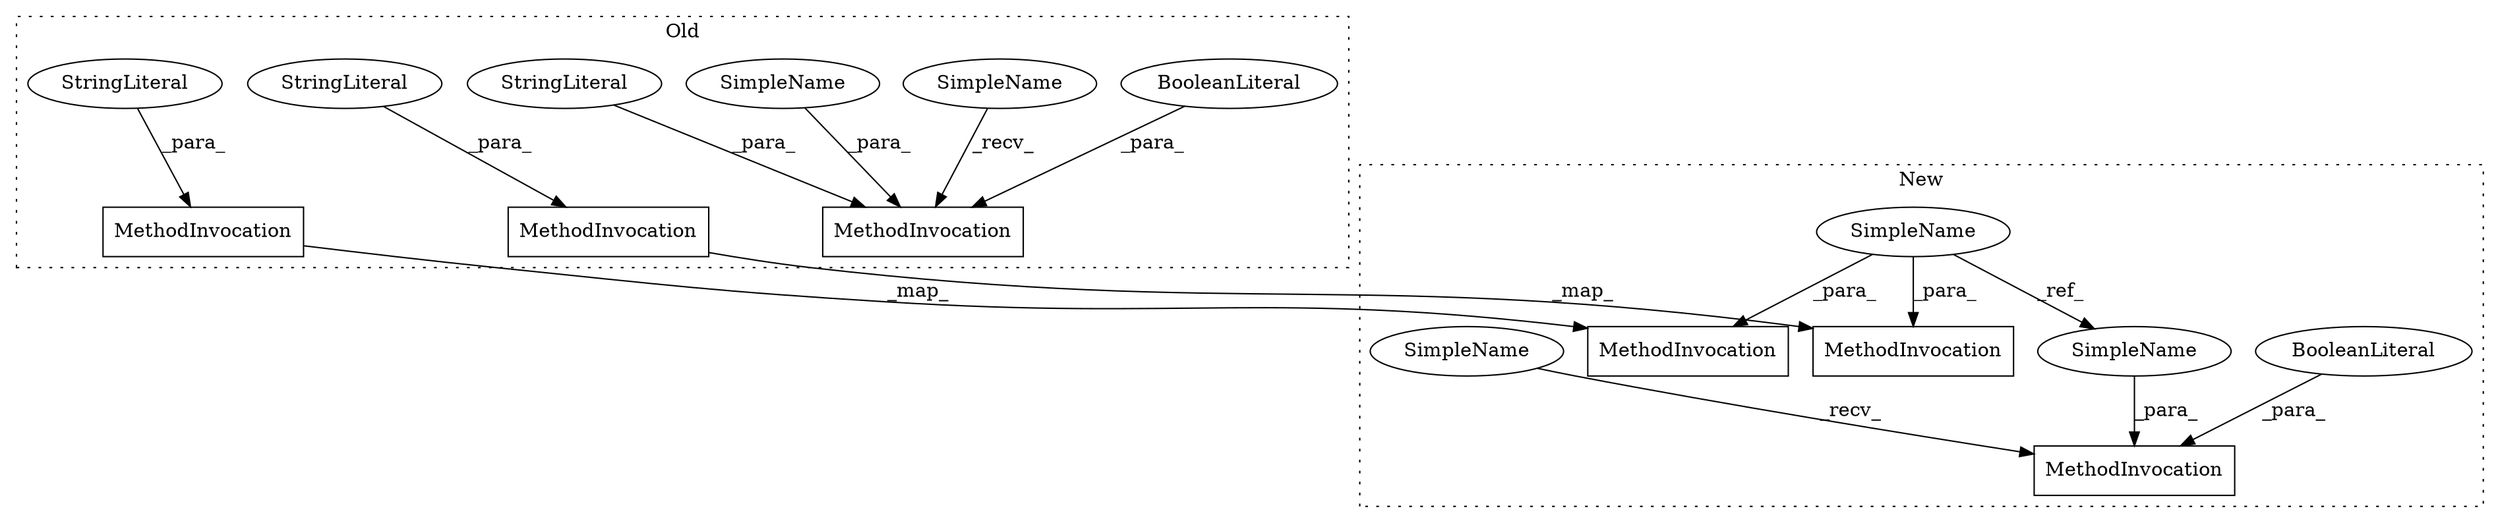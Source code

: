 digraph G {
subgraph cluster0 {
1 [label="BooleanLiteral" a="9" s="3260" l="5" shape="ellipse"];
3 [label="MethodInvocation" a="32" s="2366,2409" l="13,1" shape="box"];
6 [label="MethodInvocation" a="32" s="3227,3265" l="13,1" shape="box"];
8 [label="MethodInvocation" a="32" s="2798,2843" l="13,1" shape="box"];
12 [label="SimpleName" a="42" s="3213" l="13" shape="ellipse"];
13 [label="SimpleName" a="42" s="3240" l="4" shape="ellipse"];
14 [label="StringLiteral" a="45" s="3246" l="12" shape="ellipse"];
15 [label="StringLiteral" a="45" s="2817" l="14" shape="ellipse"];
16 [label="StringLiteral" a="45" s="2385" l="12" shape="ellipse"];
label = "Old";
style="dotted";
}
subgraph cluster1 {
2 [label="BooleanLiteral" a="9" s="3366" l="5" shape="ellipse"];
4 [label="MethodInvocation" a="32" s="5105,5150" l="13,1" shape="box"];
5 [label="MethodInvocation" a="32" s="3328,3371" l="13,1" shape="box"];
7 [label="MethodInvocation" a="32" s="2719,2764" l="13,1" shape="box"];
9 [label="SimpleName" a="42" s="2012" l="4" shape="ellipse"];
10 [label="SimpleName" a="42" s="3341" l="4" shape="ellipse"];
11 [label="SimpleName" a="42" s="3314" l="13" shape="ellipse"];
label = "New";
style="dotted";
}
1 -> 6 [label="_para_"];
2 -> 5 [label="_para_"];
3 -> 4 [label="_map_"];
8 -> 7 [label="_map_"];
9 -> 4 [label="_para_"];
9 -> 10 [label="_ref_"];
9 -> 7 [label="_para_"];
10 -> 5 [label="_para_"];
11 -> 5 [label="_recv_"];
12 -> 6 [label="_recv_"];
13 -> 6 [label="_para_"];
14 -> 6 [label="_para_"];
15 -> 8 [label="_para_"];
16 -> 3 [label="_para_"];
}
